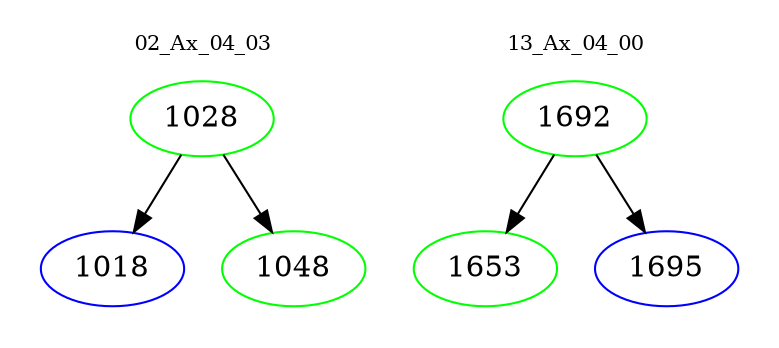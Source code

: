digraph{
subgraph cluster_0 {
color = white
label = "02_Ax_04_03";
fontsize=10;
T0_1028 [label="1028", color="green"]
T0_1028 -> T0_1018 [color="black"]
T0_1018 [label="1018", color="blue"]
T0_1028 -> T0_1048 [color="black"]
T0_1048 [label="1048", color="green"]
}
subgraph cluster_1 {
color = white
label = "13_Ax_04_00";
fontsize=10;
T1_1692 [label="1692", color="green"]
T1_1692 -> T1_1653 [color="black"]
T1_1653 [label="1653", color="green"]
T1_1692 -> T1_1695 [color="black"]
T1_1695 [label="1695", color="blue"]
}
}
